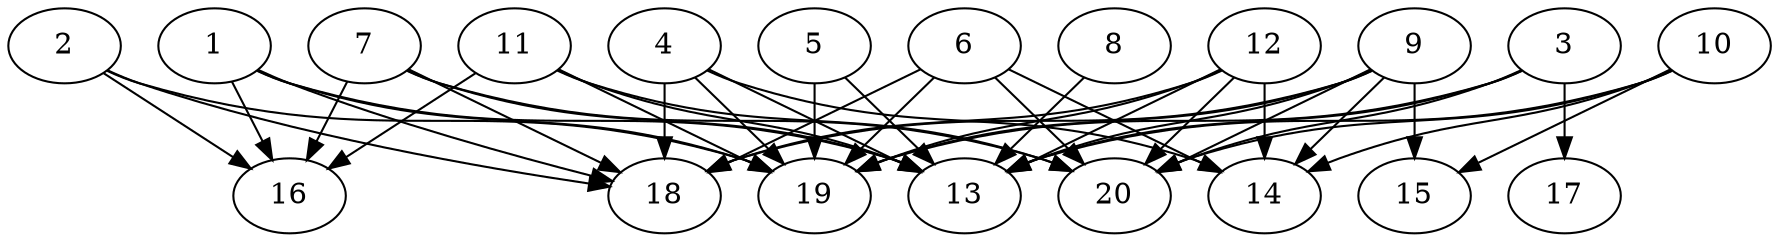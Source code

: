 // DAG automatically generated by daggen at Wed Jul 24 21:20:07 2019
// ./daggen --dot -n 20 --ccr 0.5 --fat 0.8 --regular 0.5 --density 0.8 --mindata 5242880 --maxdata 52428800 
digraph G {
  1 [size="55838720", alpha="0.12", expect_size="27919360"] 
  1 -> 13 [size ="27919360"]
  1 -> 16 [size ="27919360"]
  1 -> 18 [size ="27919360"]
  1 -> 19 [size ="27919360"]
  2 [size="99022848", alpha="0.08", expect_size="49511424"] 
  2 -> 16 [size ="49511424"]
  2 -> 18 [size ="49511424"]
  2 -> 19 [size ="49511424"]
  3 [size="41052160", alpha="0.14", expect_size="20526080"] 
  3 -> 13 [size ="20526080"]
  3 -> 17 [size ="20526080"]
  3 -> 19 [size ="20526080"]
  3 -> 20 [size ="20526080"]
  4 [size="68059136", alpha="0.15", expect_size="34029568"] 
  4 -> 13 [size ="34029568"]
  4 -> 14 [size ="34029568"]
  4 -> 18 [size ="34029568"]
  4 -> 19 [size ="34029568"]
  5 [size="29992960", alpha="0.19", expect_size="14996480"] 
  5 -> 13 [size ="14996480"]
  5 -> 19 [size ="14996480"]
  6 [size="94707712", alpha="0.01", expect_size="47353856"] 
  6 -> 14 [size ="47353856"]
  6 -> 18 [size ="47353856"]
  6 -> 19 [size ="47353856"]
  6 -> 20 [size ="47353856"]
  7 [size="15204352", alpha="0.06", expect_size="7602176"] 
  7 -> 13 [size ="7602176"]
  7 -> 16 [size ="7602176"]
  7 -> 18 [size ="7602176"]
  7 -> 20 [size ="7602176"]
  8 [size="102746112", alpha="0.18", expect_size="51373056"] 
  8 -> 13 [size ="51373056"]
  9 [size="29603840", alpha="0.18", expect_size="14801920"] 
  9 -> 13 [size ="14801920"]
  9 -> 14 [size ="14801920"]
  9 -> 15 [size ="14801920"]
  9 -> 18 [size ="14801920"]
  9 -> 19 [size ="14801920"]
  9 -> 20 [size ="14801920"]
  10 [size="101664768", alpha="0.12", expect_size="50832384"] 
  10 -> 13 [size ="50832384"]
  10 -> 14 [size ="50832384"]
  10 -> 15 [size ="50832384"]
  10 -> 20 [size ="50832384"]
  11 [size="92788736", alpha="0.03", expect_size="46394368"] 
  11 -> 13 [size ="46394368"]
  11 -> 16 [size ="46394368"]
  11 -> 19 [size ="46394368"]
  11 -> 20 [size ="46394368"]
  12 [size="56018944", alpha="0.17", expect_size="28009472"] 
  12 -> 13 [size ="28009472"]
  12 -> 14 [size ="28009472"]
  12 -> 18 [size ="28009472"]
  12 -> 19 [size ="28009472"]
  12 -> 20 [size ="28009472"]
  13 [size="92499968", alpha="0.13", expect_size="46249984"] 
  14 [size="64458752", alpha="0.15", expect_size="32229376"] 
  15 [size="39663616", alpha="0.06", expect_size="19831808"] 
  16 [size="36169728", alpha="0.04", expect_size="18084864"] 
  17 [size="39104512", alpha="0.14", expect_size="19552256"] 
  18 [size="68833280", alpha="0.16", expect_size="34416640"] 
  19 [size="61349888", alpha="0.07", expect_size="30674944"] 
  20 [size="52441088", alpha="0.16", expect_size="26220544"] 
}
